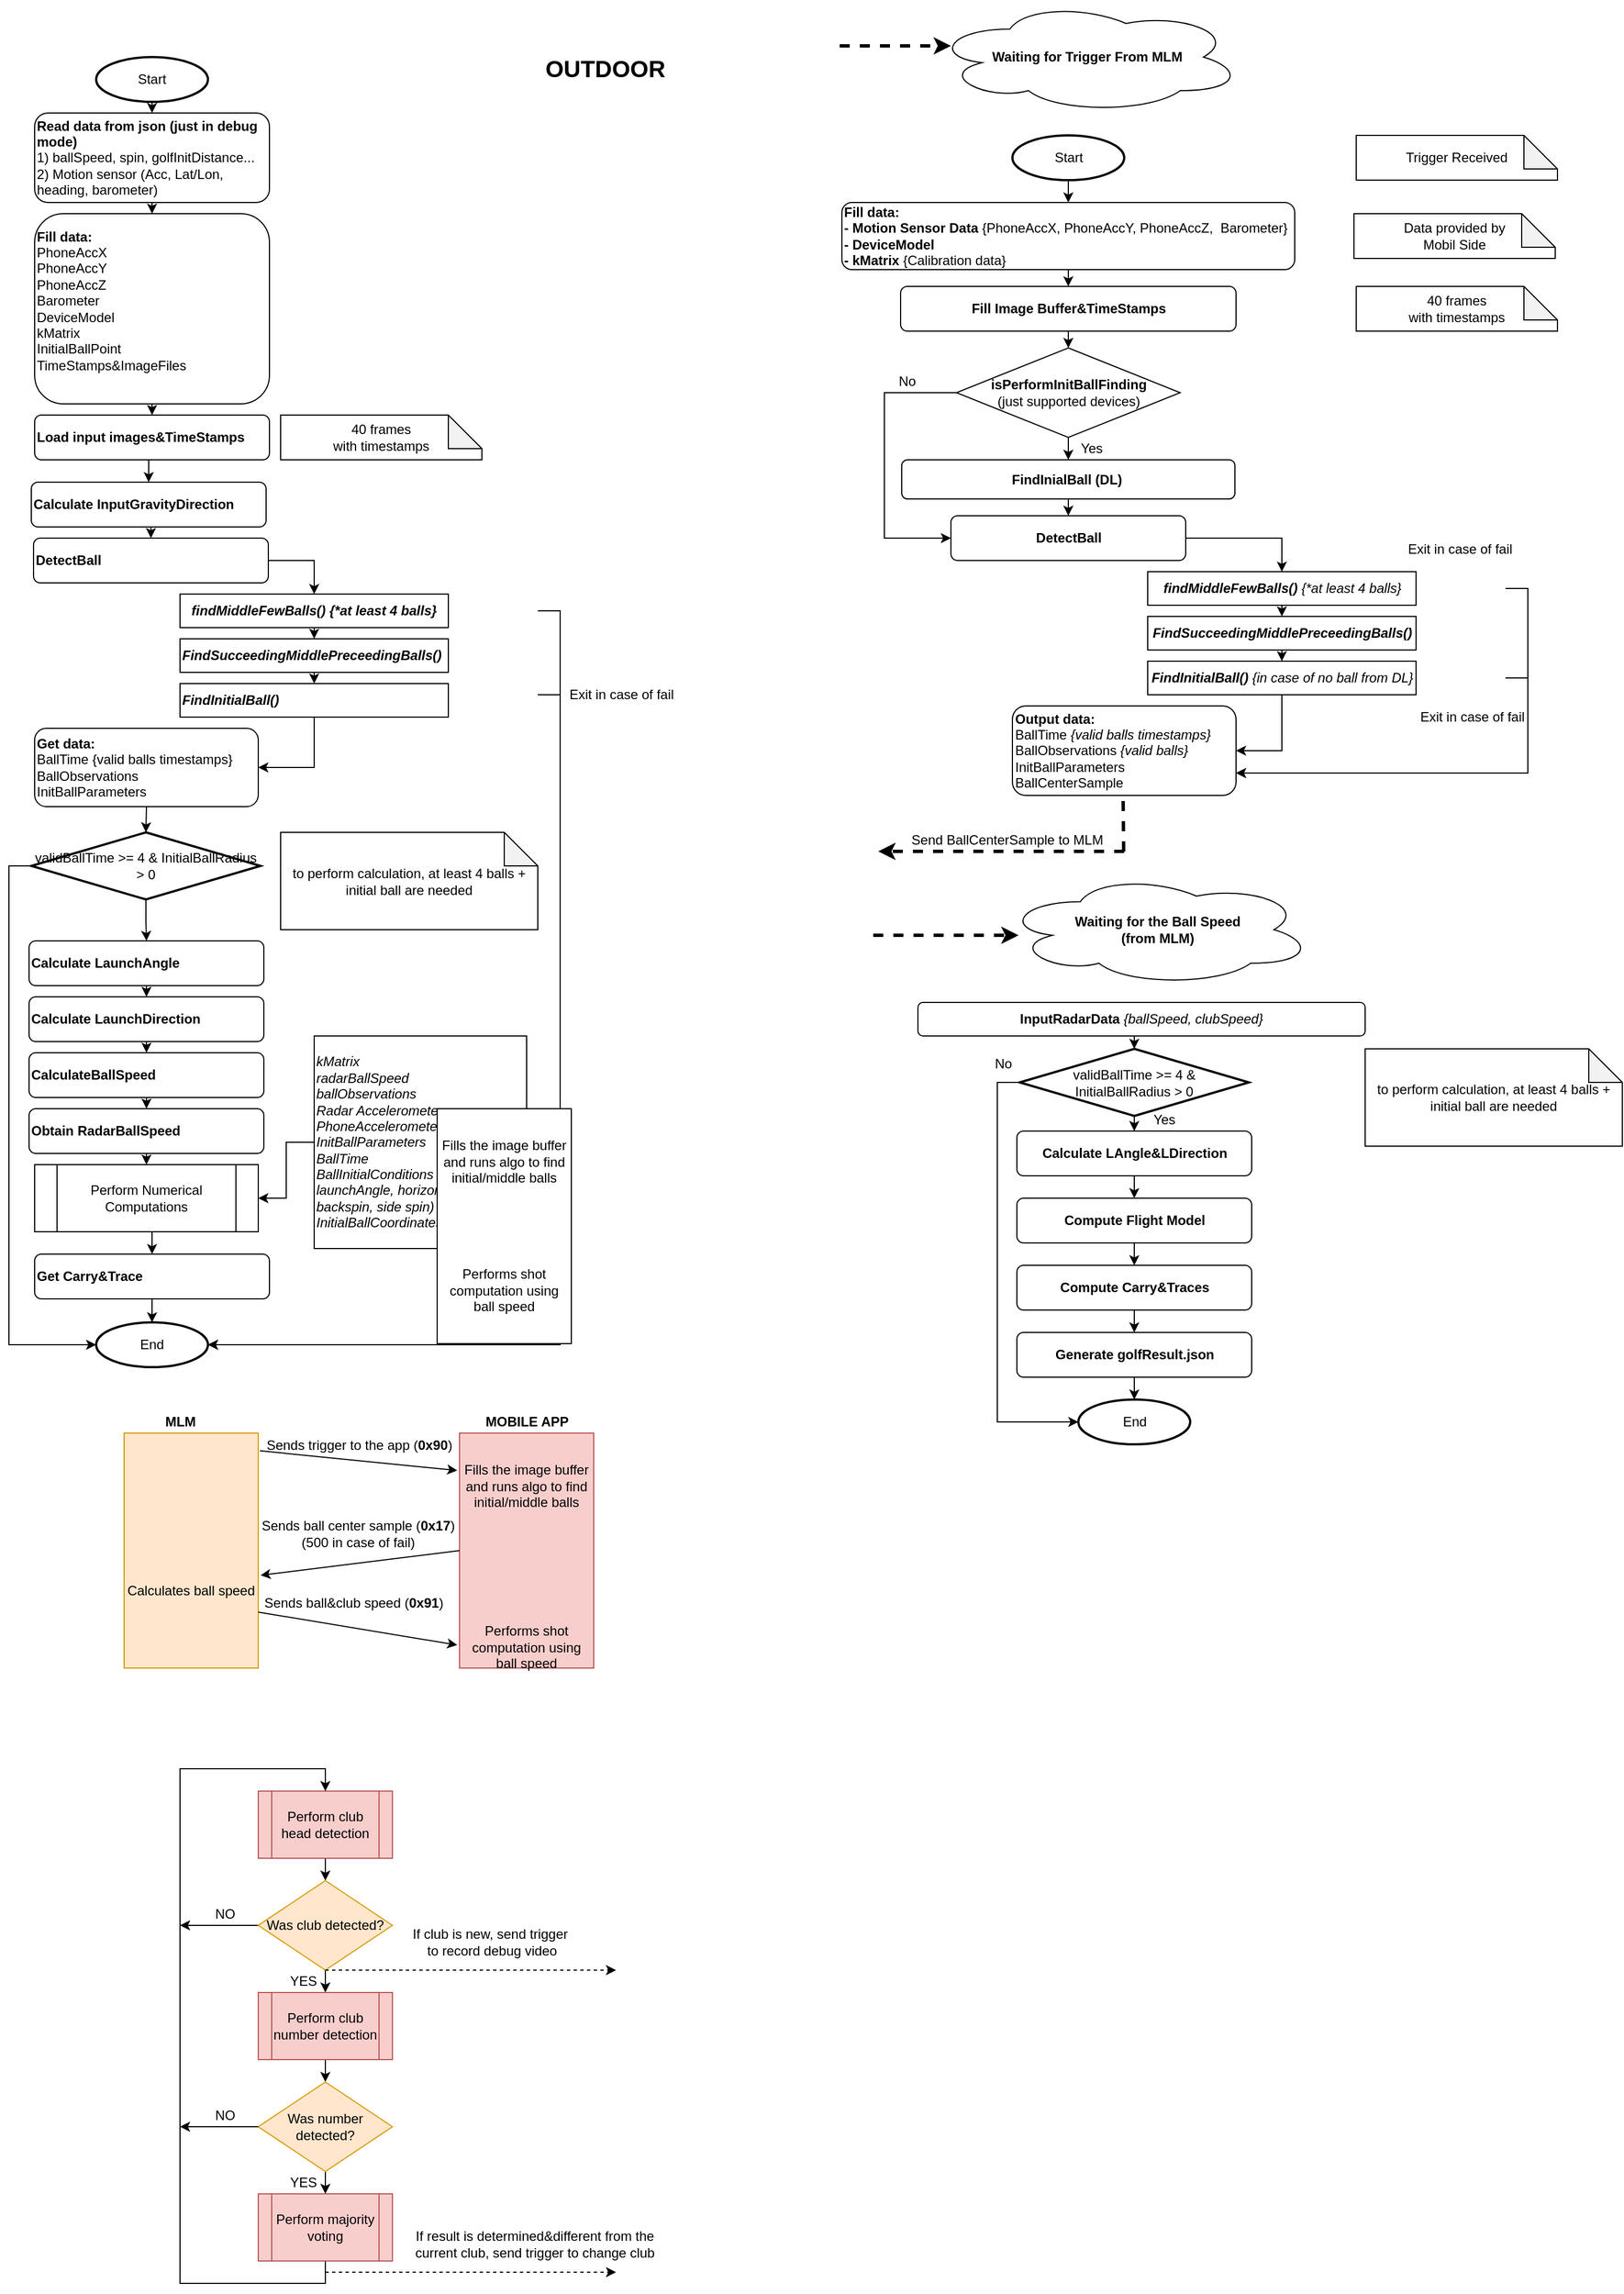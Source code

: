 <mxfile version="14.4.2" type="github">
  <diagram id="ckMNo31Ma1tLkW73L81t" name="Page-1">
    <mxGraphModel dx="1038" dy="1652" grid="1" gridSize="10" guides="1" tooltips="1" connect="1" arrows="1" fold="1" page="1" pageScale="1" pageWidth="850" pageHeight="1100" math="0" shadow="0">
      <root>
        <mxCell id="0" />
        <mxCell id="1" parent="0" />
        <mxCell id="F92IRK9Jc3nQpXJkIrV8-35" style="edgeStyle=orthogonalEdgeStyle;rounded=0;orthogonalLoop=1;jettySize=auto;html=1;exitX=0.5;exitY=1;exitDx=0;exitDy=0;exitPerimeter=0;entryX=0.5;entryY=0;entryDx=0;entryDy=0;" parent="1" source="F92IRK9Jc3nQpXJkIrV8-1" target="F92IRK9Jc3nQpXJkIrV8-5" edge="1">
          <mxGeometry relative="1" as="geometry" />
        </mxCell>
        <mxCell id="F92IRK9Jc3nQpXJkIrV8-1" value="Start" style="strokeWidth=2;html=1;shape=mxgraph.flowchart.start_1;whiteSpace=wrap;" parent="1" vertex="1">
          <mxGeometry x="95" y="10" width="100" height="40" as="geometry" />
        </mxCell>
        <mxCell id="mxctmNxFB624iaF2kWNX-1" style="edgeStyle=orthogonalEdgeStyle;rounded=0;orthogonalLoop=1;jettySize=auto;html=1;exitX=0.5;exitY=1;exitDx=0;exitDy=0;entryX=0.5;entryY=0;entryDx=0;entryDy=0;" parent="1" source="F92IRK9Jc3nQpXJkIrV8-5" target="F92IRK9Jc3nQpXJkIrV8-6" edge="1">
          <mxGeometry relative="1" as="geometry" />
        </mxCell>
        <mxCell id="F92IRK9Jc3nQpXJkIrV8-5" value="&lt;div&gt;&lt;b&gt;Read data from json (just in debug mode)&lt;br&gt;&lt;/b&gt;&lt;/div&gt;&lt;div&gt;1) ballSpeed, spin, golfInitDistance...&lt;/div&gt;&lt;div&gt;2) Motion sensor (Acc, Lat/Lon, heading, barometer)&lt;br&gt;&lt;/div&gt;" style="rounded=1;whiteSpace=wrap;html=1;align=left;" parent="1" vertex="1">
          <mxGeometry x="40" y="60" width="210" height="80" as="geometry" />
        </mxCell>
        <mxCell id="mxctmNxFB624iaF2kWNX-2" style="edgeStyle=orthogonalEdgeStyle;rounded=0;orthogonalLoop=1;jettySize=auto;html=1;exitX=0.5;exitY=1;exitDx=0;exitDy=0;entryX=0.5;entryY=0;entryDx=0;entryDy=0;" parent="1" source="F92IRK9Jc3nQpXJkIrV8-6" target="F92IRK9Jc3nQpXJkIrV8-8" edge="1">
          <mxGeometry relative="1" as="geometry" />
        </mxCell>
        <mxCell id="F92IRK9Jc3nQpXJkIrV8-6" value="&lt;div&gt;&lt;b&gt;Fill data:&lt;/b&gt;&lt;/div&gt;&lt;div&gt;PhoneAccX&lt;/div&gt;&lt;div&gt;PhoneAccY&lt;/div&gt;&lt;div&gt;PhoneAccZ&lt;/div&gt;&lt;div&gt;Barometer&lt;/div&gt;&lt;div&gt;DeviceModel&lt;/div&gt;&lt;div&gt;kMatrix&lt;/div&gt;&lt;div&gt;InitialBallPoint&lt;/div&gt;&lt;div&gt;TimeStamps&amp;amp;ImageFiles&lt;br&gt;&lt;/div&gt;&lt;div&gt;&lt;br&gt;&lt;/div&gt;" style="rounded=1;whiteSpace=wrap;html=1;align=left;" parent="1" vertex="1">
          <mxGeometry x="40" y="150" width="210" height="170" as="geometry" />
        </mxCell>
        <mxCell id="mxctmNxFB624iaF2kWNX-3" style="edgeStyle=orthogonalEdgeStyle;rounded=0;orthogonalLoop=1;jettySize=auto;html=1;exitX=0.5;exitY=1;exitDx=0;exitDy=0;entryX=0.5;entryY=0;entryDx=0;entryDy=0;" parent="1" source="F92IRK9Jc3nQpXJkIrV8-8" target="F92IRK9Jc3nQpXJkIrV8-9" edge="1">
          <mxGeometry relative="1" as="geometry" />
        </mxCell>
        <mxCell id="F92IRK9Jc3nQpXJkIrV8-8" value="Load input images&amp;amp;TimeStamps" style="rounded=1;whiteSpace=wrap;html=1;align=left;fontStyle=1" parent="1" vertex="1">
          <mxGeometry x="40" y="330" width="210" height="40" as="geometry" />
        </mxCell>
        <mxCell id="mxctmNxFB624iaF2kWNX-4" style="edgeStyle=orthogonalEdgeStyle;rounded=0;orthogonalLoop=1;jettySize=auto;html=1;exitX=0.5;exitY=1;exitDx=0;exitDy=0;entryX=0.5;entryY=0;entryDx=0;entryDy=0;" parent="1" source="F92IRK9Jc3nQpXJkIrV8-9" target="F92IRK9Jc3nQpXJkIrV8-10" edge="1">
          <mxGeometry relative="1" as="geometry" />
        </mxCell>
        <mxCell id="F92IRK9Jc3nQpXJkIrV8-9" value="Calculate InputGravityDirection" style="rounded=1;whiteSpace=wrap;html=1;align=left;fontStyle=1" parent="1" vertex="1">
          <mxGeometry x="37" y="390" width="210" height="40" as="geometry" />
        </mxCell>
        <mxCell id="F92IRK9Jc3nQpXJkIrV8-36" style="edgeStyle=orthogonalEdgeStyle;rounded=0;orthogonalLoop=1;jettySize=auto;html=1;exitX=1;exitY=0.5;exitDx=0;exitDy=0;entryX=0.5;entryY=0;entryDx=0;entryDy=0;" parent="1" source="F92IRK9Jc3nQpXJkIrV8-10" target="F92IRK9Jc3nQpXJkIrV8-12" edge="1">
          <mxGeometry relative="1" as="geometry" />
        </mxCell>
        <mxCell id="F92IRK9Jc3nQpXJkIrV8-10" value="DetectBall" style="rounded=1;whiteSpace=wrap;html=1;align=left;fontStyle=1" parent="1" vertex="1">
          <mxGeometry x="39" y="440" width="210" height="40" as="geometry" />
        </mxCell>
        <mxCell id="F92IRK9Jc3nQpXJkIrV8-37" style="edgeStyle=orthogonalEdgeStyle;rounded=0;orthogonalLoop=1;jettySize=auto;html=1;exitX=0.5;exitY=1;exitDx=0;exitDy=0;entryX=0.5;entryY=0;entryDx=0;entryDy=0;" parent="1" source="F92IRK9Jc3nQpXJkIrV8-12" target="F92IRK9Jc3nQpXJkIrV8-15" edge="1">
          <mxGeometry relative="1" as="geometry" />
        </mxCell>
        <mxCell id="F92IRK9Jc3nQpXJkIrV8-12" value="&lt;div align=&quot;center&quot;&gt;findMiddleFewBalls() {*at least 4 balls}&lt;br&gt;&lt;/div&gt;" style="rounded=0;whiteSpace=wrap;html=1;align=center;fontStyle=3" parent="1" vertex="1">
          <mxGeometry x="170" y="490" width="240" height="30" as="geometry" />
        </mxCell>
        <mxCell id="F92IRK9Jc3nQpXJkIrV8-38" style="edgeStyle=orthogonalEdgeStyle;rounded=0;orthogonalLoop=1;jettySize=auto;html=1;exitX=0.5;exitY=1;exitDx=0;exitDy=0;entryX=0.5;entryY=0;entryDx=0;entryDy=0;" parent="1" source="F92IRK9Jc3nQpXJkIrV8-15" target="F92IRK9Jc3nQpXJkIrV8-18" edge="1">
          <mxGeometry relative="1" as="geometry" />
        </mxCell>
        <mxCell id="F92IRK9Jc3nQpXJkIrV8-15" value="FindSucceedingMiddlePreceedingBalls()" style="rounded=0;whiteSpace=wrap;html=1;align=left;fontStyle=3" parent="1" vertex="1">
          <mxGeometry x="170" y="530" width="240" height="30" as="geometry" />
        </mxCell>
        <mxCell id="F92IRK9Jc3nQpXJkIrV8-39" style="edgeStyle=orthogonalEdgeStyle;rounded=0;orthogonalLoop=1;jettySize=auto;html=1;exitX=0.5;exitY=1;exitDx=0;exitDy=0;entryX=1;entryY=0.5;entryDx=0;entryDy=0;" parent="1" source="F92IRK9Jc3nQpXJkIrV8-18" target="F92IRK9Jc3nQpXJkIrV8-19" edge="1">
          <mxGeometry relative="1" as="geometry" />
        </mxCell>
        <mxCell id="F92IRK9Jc3nQpXJkIrV8-18" value="FindInitialBall()" style="rounded=0;whiteSpace=wrap;html=1;align=left;fontStyle=3" parent="1" vertex="1">
          <mxGeometry x="170" y="570" width="240" height="30" as="geometry" />
        </mxCell>
        <mxCell id="F92IRK9Jc3nQpXJkIrV8-40" style="edgeStyle=orthogonalEdgeStyle;rounded=0;orthogonalLoop=1;jettySize=auto;html=1;exitX=0.5;exitY=1;exitDx=0;exitDy=0;entryX=0.5;entryY=0;entryDx=0;entryDy=0;entryPerimeter=0;" parent="1" source="F92IRK9Jc3nQpXJkIrV8-19" target="F92IRK9Jc3nQpXJkIrV8-20" edge="1">
          <mxGeometry relative="1" as="geometry" />
        </mxCell>
        <mxCell id="F92IRK9Jc3nQpXJkIrV8-19" value="&lt;div&gt;&lt;b&gt;Get data:&lt;/b&gt;&lt;/div&gt;&lt;div&gt;BallTime {valid balls timestamps}&lt;br&gt;&lt;/div&gt;&lt;div&gt;BallObservations&lt;/div&gt;&lt;div&gt;InitBallParameters&lt;br&gt;&lt;/div&gt;" style="rounded=1;whiteSpace=wrap;html=1;align=left;" parent="1" vertex="1">
          <mxGeometry x="40" y="610" width="200" height="70" as="geometry" />
        </mxCell>
        <mxCell id="F92IRK9Jc3nQpXJkIrV8-29" style="edgeStyle=orthogonalEdgeStyle;rounded=0;orthogonalLoop=1;jettySize=auto;html=1;exitX=0.5;exitY=1;exitDx=0;exitDy=0;exitPerimeter=0;" parent="1" source="F92IRK9Jc3nQpXJkIrV8-20" target="F92IRK9Jc3nQpXJkIrV8-22" edge="1">
          <mxGeometry relative="1" as="geometry" />
        </mxCell>
        <mxCell id="mxctmNxFB624iaF2kWNX-5" style="edgeStyle=orthogonalEdgeStyle;rounded=0;orthogonalLoop=1;jettySize=auto;html=1;exitX=0;exitY=0.5;exitDx=0;exitDy=0;exitPerimeter=0;entryX=0;entryY=0.5;entryDx=0;entryDy=0;entryPerimeter=0;" parent="1" source="F92IRK9Jc3nQpXJkIrV8-20" target="F92IRK9Jc3nQpXJkIrV8-33" edge="1">
          <mxGeometry relative="1" as="geometry" />
        </mxCell>
        <mxCell id="F92IRK9Jc3nQpXJkIrV8-20" value="validBallTime &amp;gt;= 4 &amp;amp; InitialBallRadius &amp;gt; 0" style="strokeWidth=2;html=1;shape=mxgraph.flowchart.decision;whiteSpace=wrap;align=center;" parent="1" vertex="1">
          <mxGeometry x="37" y="703" width="205" height="60" as="geometry" />
        </mxCell>
        <mxCell id="F92IRK9Jc3nQpXJkIrV8-41" style="edgeStyle=orthogonalEdgeStyle;rounded=0;orthogonalLoop=1;jettySize=auto;html=1;exitX=0.5;exitY=1;exitDx=0;exitDy=0;entryX=0.5;entryY=0;entryDx=0;entryDy=0;" parent="1" source="F92IRK9Jc3nQpXJkIrV8-22" target="F92IRK9Jc3nQpXJkIrV8-23" edge="1">
          <mxGeometry relative="1" as="geometry" />
        </mxCell>
        <mxCell id="F92IRK9Jc3nQpXJkIrV8-22" value="Calculate LaunchAngle" style="rounded=1;whiteSpace=wrap;html=1;align=left;fontStyle=1" parent="1" vertex="1">
          <mxGeometry x="35" y="800" width="210" height="40" as="geometry" />
        </mxCell>
        <mxCell id="F92IRK9Jc3nQpXJkIrV8-42" style="edgeStyle=orthogonalEdgeStyle;rounded=0;orthogonalLoop=1;jettySize=auto;html=1;exitX=0.5;exitY=1;exitDx=0;exitDy=0;entryX=0.5;entryY=0;entryDx=0;entryDy=0;" parent="1" source="F92IRK9Jc3nQpXJkIrV8-23" target="F92IRK9Jc3nQpXJkIrV8-24" edge="1">
          <mxGeometry relative="1" as="geometry" />
        </mxCell>
        <mxCell id="F92IRK9Jc3nQpXJkIrV8-23" value="Calculate LaunchDirection" style="rounded=1;whiteSpace=wrap;html=1;align=left;fontStyle=1" parent="1" vertex="1">
          <mxGeometry x="35" y="850" width="210" height="40" as="geometry" />
        </mxCell>
        <mxCell id="F92IRK9Jc3nQpXJkIrV8-43" style="edgeStyle=orthogonalEdgeStyle;rounded=0;orthogonalLoop=1;jettySize=auto;html=1;exitX=0.5;exitY=1;exitDx=0;exitDy=0;entryX=0.5;entryY=0;entryDx=0;entryDy=0;" parent="1" source="F92IRK9Jc3nQpXJkIrV8-24" target="F92IRK9Jc3nQpXJkIrV8-25" edge="1">
          <mxGeometry relative="1" as="geometry" />
        </mxCell>
        <mxCell id="F92IRK9Jc3nQpXJkIrV8-24" value="CalculateBallSpeed" style="rounded=1;whiteSpace=wrap;html=1;align=left;fontStyle=1" parent="1" vertex="1">
          <mxGeometry x="35" y="900" width="210" height="40" as="geometry" />
        </mxCell>
        <mxCell id="F92IRK9Jc3nQpXJkIrV8-44" style="edgeStyle=orthogonalEdgeStyle;rounded=0;orthogonalLoop=1;jettySize=auto;html=1;exitX=0.5;exitY=1;exitDx=0;exitDy=0;entryX=0.5;entryY=0;entryDx=0;entryDy=0;" parent="1" source="F92IRK9Jc3nQpXJkIrV8-25" target="F92IRK9Jc3nQpXJkIrV8-26" edge="1">
          <mxGeometry relative="1" as="geometry" />
        </mxCell>
        <mxCell id="F92IRK9Jc3nQpXJkIrV8-25" value="Obtain RadarBallSpeed" style="rounded=1;whiteSpace=wrap;html=1;align=left;fontStyle=1" parent="1" vertex="1">
          <mxGeometry x="35" y="950" width="210" height="40" as="geometry" />
        </mxCell>
        <mxCell id="F92IRK9Jc3nQpXJkIrV8-45" style="edgeStyle=orthogonalEdgeStyle;rounded=0;orthogonalLoop=1;jettySize=auto;html=1;exitX=0.5;exitY=1;exitDx=0;exitDy=0;entryX=0.5;entryY=0;entryDx=0;entryDy=0;" parent="1" source="F92IRK9Jc3nQpXJkIrV8-26" target="F92IRK9Jc3nQpXJkIrV8-27" edge="1">
          <mxGeometry relative="1" as="geometry" />
        </mxCell>
        <mxCell id="F92IRK9Jc3nQpXJkIrV8-26" value="Perform Numerical Computations" style="shape=process;whiteSpace=wrap;html=1;backgroundOutline=1;align=center;" parent="1" vertex="1">
          <mxGeometry x="40" y="1000" width="200" height="60" as="geometry" />
        </mxCell>
        <mxCell id="F92IRK9Jc3nQpXJkIrV8-34" style="edgeStyle=orthogonalEdgeStyle;rounded=0;orthogonalLoop=1;jettySize=auto;html=1;exitX=0.5;exitY=1;exitDx=0;exitDy=0;entryX=0.5;entryY=0;entryDx=0;entryDy=0;entryPerimeter=0;" parent="1" source="F92IRK9Jc3nQpXJkIrV8-27" target="F92IRK9Jc3nQpXJkIrV8-33" edge="1">
          <mxGeometry relative="1" as="geometry" />
        </mxCell>
        <mxCell id="F92IRK9Jc3nQpXJkIrV8-27" value="Get Carry&amp;amp;Trace" style="rounded=1;whiteSpace=wrap;html=1;align=left;fontStyle=1" parent="1" vertex="1">
          <mxGeometry x="40" y="1080" width="210" height="40" as="geometry" />
        </mxCell>
        <mxCell id="F92IRK9Jc3nQpXJkIrV8-30" style="edgeStyle=orthogonalEdgeStyle;rounded=0;orthogonalLoop=1;jettySize=auto;html=1;exitX=0;exitY=0.5;exitDx=0;exitDy=0;entryX=1;entryY=0.5;entryDx=0;entryDy=0;" parent="1" source="F92IRK9Jc3nQpXJkIrV8-28" target="F92IRK9Jc3nQpXJkIrV8-26" edge="1">
          <mxGeometry relative="1" as="geometry" />
        </mxCell>
        <mxCell id="F92IRK9Jc3nQpXJkIrV8-28" value="&lt;div align=&quot;left&quot;&gt;kMatrix&lt;/div&gt;&lt;div align=&quot;left&quot;&gt;radarBallSpeed&lt;/div&gt;&lt;div align=&quot;left&quot;&gt;ballObservations&lt;/div&gt;&lt;div align=&quot;left&quot;&gt;Radar Accelerometer&lt;/div&gt;&lt;div align=&quot;left&quot;&gt;PhoneAccelerometer&amp;amp;Barometer&lt;/div&gt;&lt;div align=&quot;left&quot;&gt;InitBallParameters&lt;/div&gt;&lt;div align=&quot;left&quot;&gt;BallTime&lt;/div&gt;&lt;div align=&quot;left&quot;&gt;BallInitialConditions (totalSpeed, launchAngle, horizontalAngle, backspin, side spin)&lt;br&gt;&lt;/div&gt;&lt;div align=&quot;left&quot;&gt;InitialBallCoordinates&lt;br&gt;&lt;/div&gt;" style="whiteSpace=wrap;html=1;aspect=fixed;align=left;fontStyle=2" parent="1" vertex="1">
          <mxGeometry x="290" y="885" width="190" height="190" as="geometry" />
        </mxCell>
        <mxCell id="F92IRK9Jc3nQpXJkIrV8-33" value="End" style="strokeWidth=2;html=1;shape=mxgraph.flowchart.start_1;whiteSpace=wrap;" parent="1" vertex="1">
          <mxGeometry x="95" y="1141" width="100" height="40" as="geometry" />
        </mxCell>
        <mxCell id="g0T17iMjt1E9_Oc09vY_-1" value="&lt;div&gt;40 frames &lt;br&gt;&lt;/div&gt;&lt;div&gt;with timestamps&lt;/div&gt;" style="shape=note;whiteSpace=wrap;html=1;backgroundOutline=1;darkOpacity=0.05;" parent="1" vertex="1">
          <mxGeometry x="260" y="330" width="180" height="40" as="geometry" />
        </mxCell>
        <mxCell id="g0T17iMjt1E9_Oc09vY_-2" style="edgeStyle=orthogonalEdgeStyle;rounded=0;orthogonalLoop=1;jettySize=auto;html=1;exitX=0.5;exitY=1;exitDx=0;exitDy=0;exitPerimeter=0;" parent="1" source="g0T17iMjt1E9_Oc09vY_-1" target="g0T17iMjt1E9_Oc09vY_-1" edge="1">
          <mxGeometry relative="1" as="geometry" />
        </mxCell>
        <mxCell id="Z9V7IxoWwoPbSd-97uin-1" style="edgeStyle=orthogonalEdgeStyle;rounded=0;orthogonalLoop=1;jettySize=auto;html=1;exitX=1;exitY=0.5;exitDx=0;exitDy=0;entryX=1;entryY=0.5;entryDx=0;entryDy=0;entryPerimeter=0;" parent="1" source="g0T17iMjt1E9_Oc09vY_-6" target="F92IRK9Jc3nQpXJkIrV8-33" edge="1">
          <mxGeometry relative="1" as="geometry" />
        </mxCell>
        <mxCell id="g0T17iMjt1E9_Oc09vY_-6" value="" style="shape=image;html=1;verticalAlign=top;verticalLabelPosition=bottom;labelBackgroundColor=#ffffff;imageAspect=0;aspect=fixed;image=https://cdn2.iconfinder.com/data/icons/free-mobile-icon-kit/64/Exception.png" parent="1" vertex="1">
          <mxGeometry x="430" y="475" width="60" height="60" as="geometry" />
        </mxCell>
        <mxCell id="Z9V7IxoWwoPbSd-97uin-2" style="edgeStyle=orthogonalEdgeStyle;rounded=0;orthogonalLoop=1;jettySize=auto;html=1;exitX=1;exitY=0.5;exitDx=0;exitDy=0;entryX=1;entryY=0.5;entryDx=0;entryDy=0;entryPerimeter=0;" parent="1" source="g0T17iMjt1E9_Oc09vY_-7" target="F92IRK9Jc3nQpXJkIrV8-33" edge="1">
          <mxGeometry relative="1" as="geometry" />
        </mxCell>
        <mxCell id="g0T17iMjt1E9_Oc09vY_-7" value="" style="shape=image;html=1;verticalAlign=top;verticalLabelPosition=bottom;labelBackgroundColor=#ffffff;imageAspect=0;aspect=fixed;image=https://cdn2.iconfinder.com/data/icons/free-mobile-icon-kit/64/Exception.png" parent="1" vertex="1">
          <mxGeometry x="430" y="550" width="60" height="60" as="geometry" />
        </mxCell>
        <mxCell id="g0T17iMjt1E9_Oc09vY_-9" value="&lt;div&gt;to perform calculation, at least 4 balls + &lt;br&gt;&lt;/div&gt;&lt;div&gt;initial ball are needed&lt;br&gt;&lt;/div&gt;" style="shape=note;whiteSpace=wrap;html=1;backgroundOutline=1;darkOpacity=0.05;" parent="1" vertex="1">
          <mxGeometry x="260" y="703" width="230" height="87" as="geometry" />
        </mxCell>
        <mxCell id="Z9V7IxoWwoPbSd-97uin-4" value="Exit in case of fail" style="text;html=1;strokeColor=none;fillColor=none;align=center;verticalAlign=middle;whiteSpace=wrap;rounded=0;" parent="1" vertex="1">
          <mxGeometry x="1260" y="440" width="110" height="20" as="geometry" />
        </mxCell>
        <mxCell id="Z9V7IxoWwoPbSd-97uin-5" value="Exit in case of fail" style="text;html=1;strokeColor=none;fillColor=none;align=center;verticalAlign=middle;whiteSpace=wrap;rounded=0;" parent="1" vertex="1">
          <mxGeometry x="510" y="570" width="110" height="20" as="geometry" />
        </mxCell>
        <mxCell id="Z9V7IxoWwoPbSd-97uin-6" value="OUTDOOR" style="text;html=1;align=center;verticalAlign=middle;resizable=0;points=[];autosize=1;fontStyle=1;fontSize=21;" parent="1" vertex="1">
          <mxGeometry x="490" y="5" width="120" height="30" as="geometry" />
        </mxCell>
        <mxCell id="0euBIBKsiek-CmpyBTXX-3" value="&lt;br&gt;&lt;br&gt;&lt;br&gt;&lt;br&gt;&lt;br&gt;Calculates ball speed" style="rounded=0;whiteSpace=wrap;html=1;fillColor=#ffe6cc;strokeColor=#d79b00;" parent="1" vertex="1">
          <mxGeometry x="120" y="1240" width="120" height="210" as="geometry" />
        </mxCell>
        <mxCell id="0euBIBKsiek-CmpyBTXX-5" value="&lt;br&gt;&lt;br&gt;Fills the image buffer and runs algo to find initial/middle balls&lt;br&gt;&lt;br&gt;&lt;br&gt;&lt;br&gt;&lt;br&gt;&lt;br&gt;&lt;br&gt;&lt;br&gt;Performs shot computation using ball speed" style="rounded=0;whiteSpace=wrap;html=1;fillColor=#f8cecc;strokeColor=#b85450;" parent="1" vertex="1">
          <mxGeometry x="420" y="1240" width="120" height="210" as="geometry" />
        </mxCell>
        <mxCell id="0euBIBKsiek-CmpyBTXX-14" value="Fills the image buffer and runs algo to find initial/middle balls&lt;br&gt;&lt;br&gt;&lt;br&gt;&lt;br&gt;&lt;br&gt;&lt;br&gt;Performs shot computation using ball speed" style="rounded=0;whiteSpace=wrap;html=1;" parent="1" vertex="1">
          <mxGeometry x="400" y="950" width="120" height="210" as="geometry" />
        </mxCell>
        <mxCell id="0euBIBKsiek-CmpyBTXX-7" value="" style="endArrow=classic;html=1;entryX=-0.017;entryY=0.159;entryDx=0;entryDy=0;entryPerimeter=0;exitX=0.008;exitY=0.74;exitDx=0;exitDy=0;exitPerimeter=0;" parent="1" source="0euBIBKsiek-CmpyBTXX-8" target="0euBIBKsiek-CmpyBTXX-5" edge="1">
          <mxGeometry width="50" height="50" relative="1" as="geometry">
            <mxPoint x="243" y="1261" as="sourcePoint" />
            <mxPoint x="450" y="1260" as="targetPoint" />
          </mxGeometry>
        </mxCell>
        <mxCell id="0euBIBKsiek-CmpyBTXX-8" value="Sends trigger to the app (&lt;b&gt;0x90&lt;/b&gt;)" style="text;html=1;align=center;verticalAlign=middle;resizable=0;points=[];autosize=1;" parent="1" vertex="1">
          <mxGeometry x="240" y="1241" width="180" height="20" as="geometry" />
        </mxCell>
        <mxCell id="0euBIBKsiek-CmpyBTXX-9" value="" style="endArrow=classic;html=1;entryX=1.017;entryY=0.605;entryDx=0;entryDy=0;exitX=0;exitY=0.5;exitDx=0;exitDy=0;entryPerimeter=0;" parent="1" source="0euBIBKsiek-CmpyBTXX-5" target="0euBIBKsiek-CmpyBTXX-3" edge="1">
          <mxGeometry width="50" height="50" relative="1" as="geometry">
            <mxPoint x="400" y="1310" as="sourcePoint" />
            <mxPoint x="450" y="1260" as="targetPoint" />
            <Array as="points" />
          </mxGeometry>
        </mxCell>
        <mxCell id="0euBIBKsiek-CmpyBTXX-10" value="Sends ball center sample (&lt;b&gt;0x17&lt;/b&gt;)&lt;br&gt;(500 in case of fail)" style="text;html=1;align=center;verticalAlign=middle;resizable=0;points=[];autosize=1;" parent="1" vertex="1">
          <mxGeometry x="234" y="1315" width="190" height="30" as="geometry" />
        </mxCell>
        <mxCell id="0euBIBKsiek-CmpyBTXX-11" value="" style="endArrow=classic;html=1;entryX=-0.017;entryY=0.902;entryDx=0;entryDy=0;entryPerimeter=0;" parent="1" edge="1" target="0euBIBKsiek-CmpyBTXX-5">
          <mxGeometry width="50" height="50" relative="1" as="geometry">
            <mxPoint x="240" y="1400" as="sourcePoint" />
            <mxPoint x="400" y="1400" as="targetPoint" />
          </mxGeometry>
        </mxCell>
        <mxCell id="0euBIBKsiek-CmpyBTXX-12" value="Sends ball&amp;amp;club speed (&lt;b&gt;0x91&lt;/b&gt;)" style="text;html=1;align=center;verticalAlign=middle;resizable=0;points=[];autosize=1;" parent="1" vertex="1">
          <mxGeometry x="235" y="1382" width="180" height="20" as="geometry" />
        </mxCell>
        <mxCell id="0euBIBKsiek-CmpyBTXX-13" value="MLM" style="text;html=1;align=center;verticalAlign=middle;resizable=0;points=[];autosize=1;fontStyle=1" parent="1" vertex="1">
          <mxGeometry x="150" y="1220" width="40" height="20" as="geometry" />
        </mxCell>
        <mxCell id="0euBIBKsiek-CmpyBTXX-16" value="&lt;b&gt;MOBILE APP&lt;/b&gt;" style="text;html=1;align=center;verticalAlign=middle;resizable=0;points=[];autosize=1;" parent="1" vertex="1">
          <mxGeometry x="435" y="1220" width="90" height="20" as="geometry" />
        </mxCell>
        <mxCell id="ocMIrbZ7oQmUKifu4VhW-21" style="edgeStyle=orthogonalEdgeStyle;rounded=0;orthogonalLoop=1;jettySize=auto;html=1;exitX=0.5;exitY=1;exitDx=0;exitDy=0;entryX=0.5;entryY=0;entryDx=0;entryDy=0;" parent="1" source="ocMIrbZ7oQmUKifu4VhW-1" target="ocMIrbZ7oQmUKifu4VhW-2" edge="1">
          <mxGeometry relative="1" as="geometry" />
        </mxCell>
        <mxCell id="ocMIrbZ7oQmUKifu4VhW-1" value="Perform club head detection" style="shape=process;whiteSpace=wrap;html=1;backgroundOutline=1;fillColor=#f8cecc;strokeColor=#b85450;" parent="1" vertex="1">
          <mxGeometry x="240" y="1560" width="120" height="60" as="geometry" />
        </mxCell>
        <mxCell id="ocMIrbZ7oQmUKifu4VhW-6" style="edgeStyle=orthogonalEdgeStyle;rounded=0;orthogonalLoop=1;jettySize=auto;html=1;exitX=0.5;exitY=1;exitDx=0;exitDy=0;entryX=0.5;entryY=0;entryDx=0;entryDy=0;" parent="1" source="ocMIrbZ7oQmUKifu4VhW-2" target="ocMIrbZ7oQmUKifu4VhW-3" edge="1">
          <mxGeometry relative="1" as="geometry" />
        </mxCell>
        <mxCell id="ocMIrbZ7oQmUKifu4VhW-7" style="edgeStyle=orthogonalEdgeStyle;rounded=0;orthogonalLoop=1;jettySize=auto;html=1;exitX=0;exitY=0.5;exitDx=0;exitDy=0;" parent="1" source="ocMIrbZ7oQmUKifu4VhW-2" edge="1">
          <mxGeometry relative="1" as="geometry">
            <mxPoint x="170" y="1680" as="targetPoint" />
          </mxGeometry>
        </mxCell>
        <mxCell id="ocMIrbZ7oQmUKifu4VhW-2" value="Was club detected?" style="rhombus;whiteSpace=wrap;html=1;fillColor=#ffe6cc;strokeColor=#d79b00;" parent="1" vertex="1">
          <mxGeometry x="240" y="1640" width="120" height="80" as="geometry" />
        </mxCell>
        <mxCell id="ocMIrbZ7oQmUKifu4VhW-8" style="edgeStyle=orthogonalEdgeStyle;rounded=0;orthogonalLoop=1;jettySize=auto;html=1;exitX=0.5;exitY=1;exitDx=0;exitDy=0;entryX=0.5;entryY=0;entryDx=0;entryDy=0;" parent="1" source="ocMIrbZ7oQmUKifu4VhW-3" target="ocMIrbZ7oQmUKifu4VhW-5" edge="1">
          <mxGeometry relative="1" as="geometry" />
        </mxCell>
        <mxCell id="ocMIrbZ7oQmUKifu4VhW-3" value="Perform club number detection" style="shape=process;whiteSpace=wrap;html=1;backgroundOutline=1;fillColor=#f8cecc;strokeColor=#b85450;" parent="1" vertex="1">
          <mxGeometry x="240" y="1740" width="120" height="60" as="geometry" />
        </mxCell>
        <mxCell id="ocMIrbZ7oQmUKifu4VhW-16" style="edgeStyle=orthogonalEdgeStyle;rounded=0;orthogonalLoop=1;jettySize=auto;html=1;exitX=0.5;exitY=1;exitDx=0;exitDy=0;entryX=0.5;entryY=0;entryDx=0;entryDy=0;" parent="1" source="ocMIrbZ7oQmUKifu4VhW-4" target="ocMIrbZ7oQmUKifu4VhW-1" edge="1">
          <mxGeometry relative="1" as="geometry">
            <Array as="points">
              <mxPoint x="300" y="2000" />
              <mxPoint x="170" y="2000" />
              <mxPoint x="170" y="1540" />
              <mxPoint x="300" y="1540" />
            </Array>
          </mxGeometry>
        </mxCell>
        <mxCell id="ocMIrbZ7oQmUKifu4VhW-4" value="Perform majority voting" style="shape=process;whiteSpace=wrap;html=1;backgroundOutline=1;fillColor=#f8cecc;strokeColor=#b85450;" parent="1" vertex="1">
          <mxGeometry x="240" y="1920" width="120" height="60" as="geometry" />
        </mxCell>
        <mxCell id="ocMIrbZ7oQmUKifu4VhW-9" style="edgeStyle=orthogonalEdgeStyle;rounded=0;orthogonalLoop=1;jettySize=auto;html=1;exitX=0.5;exitY=1;exitDx=0;exitDy=0;entryX=0.5;entryY=0;entryDx=0;entryDy=0;" parent="1" source="ocMIrbZ7oQmUKifu4VhW-5" target="ocMIrbZ7oQmUKifu4VhW-4" edge="1">
          <mxGeometry relative="1" as="geometry" />
        </mxCell>
        <mxCell id="ocMIrbZ7oQmUKifu4VhW-5" value="Was number detected?" style="rhombus;whiteSpace=wrap;html=1;fillColor=#ffe6cc;strokeColor=#d79b00;" parent="1" vertex="1">
          <mxGeometry x="240" y="1820" width="120" height="80" as="geometry" />
        </mxCell>
        <mxCell id="ocMIrbZ7oQmUKifu4VhW-10" value="" style="endArrow=classic;html=1;dashed=1;" parent="1" edge="1">
          <mxGeometry width="50" height="50" relative="1" as="geometry">
            <mxPoint x="300" y="1720" as="sourcePoint" />
            <mxPoint x="560" y="1720" as="targetPoint" />
          </mxGeometry>
        </mxCell>
        <mxCell id="ocMIrbZ7oQmUKifu4VhW-11" value="If club is new, send trigger&lt;br&gt;&amp;nbsp;to record debug video" style="text;html=1;align=center;verticalAlign=middle;resizable=0;points=[];autosize=1;" parent="1" vertex="1">
          <mxGeometry x="372" y="1680" width="150" height="30" as="geometry" />
        </mxCell>
        <mxCell id="ocMIrbZ7oQmUKifu4VhW-13" value="" style="endArrow=classic;html=1;exitX=0;exitY=0.5;exitDx=0;exitDy=0;" parent="1" source="ocMIrbZ7oQmUKifu4VhW-5" edge="1">
          <mxGeometry width="50" height="50" relative="1" as="geometry">
            <mxPoint x="400" y="1860" as="sourcePoint" />
            <mxPoint x="170" y="1860" as="targetPoint" />
          </mxGeometry>
        </mxCell>
        <mxCell id="ocMIrbZ7oQmUKifu4VhW-14" value="YES" style="text;html=1;align=center;verticalAlign=middle;resizable=0;points=[];autosize=1;" parent="1" vertex="1">
          <mxGeometry x="260" y="1720" width="40" height="20" as="geometry" />
        </mxCell>
        <mxCell id="ocMIrbZ7oQmUKifu4VhW-15" value="YES" style="text;html=1;align=center;verticalAlign=middle;resizable=0;points=[];autosize=1;" parent="1" vertex="1">
          <mxGeometry x="260" y="1900" width="40" height="20" as="geometry" />
        </mxCell>
        <mxCell id="ocMIrbZ7oQmUKifu4VhW-19" value="" style="endArrow=classic;html=1;dashed=1;" parent="1" edge="1">
          <mxGeometry width="50" height="50" relative="1" as="geometry">
            <mxPoint x="300" y="1990" as="sourcePoint" />
            <mxPoint x="560" y="1990" as="targetPoint" />
          </mxGeometry>
        </mxCell>
        <mxCell id="ocMIrbZ7oQmUKifu4VhW-20" value="If result is determined&amp;amp;different from the &lt;br&gt;current club, send trigger&amp;nbsp;to change club" style="text;html=1;align=center;verticalAlign=middle;resizable=0;points=[];autosize=1;" parent="1" vertex="1">
          <mxGeometry x="372" y="1950" width="230" height="30" as="geometry" />
        </mxCell>
        <mxCell id="ocMIrbZ7oQmUKifu4VhW-22" value="NO" style="text;html=1;align=center;verticalAlign=middle;resizable=0;points=[];autosize=1;" parent="1" vertex="1">
          <mxGeometry x="195" y="1660" width="30" height="20" as="geometry" />
        </mxCell>
        <mxCell id="ocMIrbZ7oQmUKifu4VhW-23" value="NO" style="text;html=1;align=center;verticalAlign=middle;resizable=0;points=[];autosize=1;" parent="1" vertex="1">
          <mxGeometry x="195" y="1840" width="30" height="20" as="geometry" />
        </mxCell>
        <mxCell id="-PogmlPKtZPGe_I0HC47-69" style="edgeStyle=orthogonalEdgeStyle;rounded=0;orthogonalLoop=1;jettySize=auto;html=1;exitX=0.5;exitY=1;exitDx=0;exitDy=0;entryX=0.5;entryY=0;entryDx=0;entryDy=0;align=center;" edge="1" parent="1" source="-PogmlPKtZPGe_I0HC47-8" target="-PogmlPKtZPGe_I0HC47-10">
          <mxGeometry relative="1" as="geometry" />
        </mxCell>
        <mxCell id="-PogmlPKtZPGe_I0HC47-8" value="&lt;div&gt;&lt;b&gt;Fill data:&amp;nbsp;&lt;/b&gt;&lt;/div&gt;&lt;div&gt;&lt;b&gt;- Motion Sensor Data &lt;/b&gt;{PhoneAccX,&amp;nbsp;PhoneAccY,&amp;nbsp;PhoneAccZ,&amp;nbsp;&amp;nbsp;Barometer}&lt;/div&gt;&lt;div&gt;&lt;b&gt;&lt;span&gt;- DeviceModel&lt;/span&gt;&lt;br&gt;&lt;/b&gt;&lt;/div&gt;&lt;div&gt;&lt;b&gt;- kMatrix &lt;/b&gt;{Calibration data}&lt;/div&gt;" style="rounded=1;whiteSpace=wrap;html=1;align=left;" vertex="1" parent="1">
          <mxGeometry x="762" y="140" width="405" height="60" as="geometry" />
        </mxCell>
        <mxCell id="-PogmlPKtZPGe_I0HC47-70" style="edgeStyle=orthogonalEdgeStyle;rounded=0;orthogonalLoop=1;jettySize=auto;html=1;exitX=0.5;exitY=1;exitDx=0;exitDy=0;entryX=0.5;entryY=0;entryDx=0;entryDy=0;align=center;" edge="1" parent="1" source="-PogmlPKtZPGe_I0HC47-10" target="-PogmlPKtZPGe_I0HC47-54">
          <mxGeometry relative="1" as="geometry" />
        </mxCell>
        <mxCell id="-PogmlPKtZPGe_I0HC47-10" value="Fill Image Buffer&amp;amp;TimeStamps" style="rounded=1;whiteSpace=wrap;html=1;align=center;fontStyle=1" vertex="1" parent="1">
          <mxGeometry x="814.5" y="215" width="300" height="40" as="geometry" />
        </mxCell>
        <mxCell id="-PogmlPKtZPGe_I0HC47-13" style="edgeStyle=orthogonalEdgeStyle;rounded=0;orthogonalLoop=1;jettySize=auto;html=1;exitX=1;exitY=0.5;exitDx=0;exitDy=0;entryX=0.5;entryY=0;entryDx=0;entryDy=0;align=center;" edge="1" source="-PogmlPKtZPGe_I0HC47-14" target="-PogmlPKtZPGe_I0HC47-16" parent="1">
          <mxGeometry relative="1" as="geometry" />
        </mxCell>
        <mxCell id="-PogmlPKtZPGe_I0HC47-14" value="DetectBall" style="rounded=1;whiteSpace=wrap;html=1;align=center;fontStyle=1" vertex="1" parent="1">
          <mxGeometry x="859.5" y="420" width="210" height="40" as="geometry" />
        </mxCell>
        <mxCell id="-PogmlPKtZPGe_I0HC47-15" style="edgeStyle=orthogonalEdgeStyle;rounded=0;orthogonalLoop=1;jettySize=auto;html=1;exitX=0.5;exitY=1;exitDx=0;exitDy=0;entryX=0.5;entryY=0;entryDx=0;entryDy=0;align=center;" edge="1" source="-PogmlPKtZPGe_I0HC47-16" target="-PogmlPKtZPGe_I0HC47-18" parent="1">
          <mxGeometry relative="1" as="geometry" />
        </mxCell>
        <mxCell id="-PogmlPKtZPGe_I0HC47-16" value="&lt;div&gt;findMiddleFewBalls() &lt;span style=&quot;font-weight: normal&quot;&gt;{*at least 4 balls}&lt;/span&gt;&lt;br&gt;&lt;/div&gt;" style="rounded=0;whiteSpace=wrap;html=1;align=center;fontStyle=3" vertex="1" parent="1">
          <mxGeometry x="1035.5" y="470" width="240" height="30" as="geometry" />
        </mxCell>
        <mxCell id="-PogmlPKtZPGe_I0HC47-17" style="edgeStyle=orthogonalEdgeStyle;rounded=0;orthogonalLoop=1;jettySize=auto;html=1;exitX=0.5;exitY=1;exitDx=0;exitDy=0;entryX=0.5;entryY=0;entryDx=0;entryDy=0;align=center;" edge="1" source="-PogmlPKtZPGe_I0HC47-18" target="-PogmlPKtZPGe_I0HC47-20" parent="1">
          <mxGeometry relative="1" as="geometry" />
        </mxCell>
        <mxCell id="-PogmlPKtZPGe_I0HC47-18" value="FindSucceedingMiddlePreceedingBalls()" style="rounded=0;whiteSpace=wrap;html=1;align=center;fontStyle=3" vertex="1" parent="1">
          <mxGeometry x="1035.5" y="510" width="240" height="30" as="geometry" />
        </mxCell>
        <mxCell id="-PogmlPKtZPGe_I0HC47-19" style="edgeStyle=orthogonalEdgeStyle;rounded=0;orthogonalLoop=1;jettySize=auto;html=1;exitX=0.5;exitY=1;exitDx=0;exitDy=0;entryX=1;entryY=0.5;entryDx=0;entryDy=0;" edge="1" source="-PogmlPKtZPGe_I0HC47-20" target="-PogmlPKtZPGe_I0HC47-22" parent="1">
          <mxGeometry relative="1" as="geometry" />
        </mxCell>
        <mxCell id="-PogmlPKtZPGe_I0HC47-20" value="FindInitialBall() &lt;span style=&quot;font-weight: normal&quot;&gt;{in case of no ball from DL}&lt;/span&gt;" style="rounded=0;whiteSpace=wrap;html=1;align=center;fontStyle=3" vertex="1" parent="1">
          <mxGeometry x="1035.5" y="550" width="240" height="30" as="geometry" />
        </mxCell>
        <mxCell id="-PogmlPKtZPGe_I0HC47-22" value="&lt;div&gt;&lt;b&gt;Output data:&lt;/b&gt;&lt;/div&gt;&lt;div&gt;BallTime &lt;i&gt;{valid balls timestamps}&lt;/i&gt;&lt;br&gt;&lt;/div&gt;&lt;div&gt;BallObservations &lt;i&gt;{valid balls}&lt;/i&gt;&lt;/div&gt;&lt;div&gt;InitBallParameters&lt;br&gt;&lt;/div&gt;&lt;div&gt;BallCenterSample&lt;/div&gt;" style="rounded=1;whiteSpace=wrap;html=1;align=left;" vertex="1" parent="1">
          <mxGeometry x="914.5" y="590" width="200" height="80" as="geometry" />
        </mxCell>
        <mxCell id="-PogmlPKtZPGe_I0HC47-23" style="edgeStyle=orthogonalEdgeStyle;rounded=0;orthogonalLoop=1;jettySize=auto;html=1;exitX=0.5;exitY=1;exitDx=0;exitDy=0;exitPerimeter=0;" edge="1" source="-PogmlPKtZPGe_I0HC47-25" target="-PogmlPKtZPGe_I0HC47-27" parent="1">
          <mxGeometry relative="1" as="geometry" />
        </mxCell>
        <mxCell id="-PogmlPKtZPGe_I0HC47-24" style="edgeStyle=orthogonalEdgeStyle;rounded=0;orthogonalLoop=1;jettySize=auto;html=1;exitX=0;exitY=0.5;exitDx=0;exitDy=0;exitPerimeter=0;entryX=0;entryY=0.5;entryDx=0;entryDy=0;entryPerimeter=0;" edge="1" source="-PogmlPKtZPGe_I0HC47-25" target="-PogmlPKtZPGe_I0HC47-40" parent="1">
          <mxGeometry relative="1" as="geometry" />
        </mxCell>
        <mxCell id="-PogmlPKtZPGe_I0HC47-25" value="validBallTime &amp;gt;= 4 &amp;amp; &lt;br&gt;InitialBallRadius &amp;gt; 0" style="strokeWidth=2;html=1;shape=mxgraph.flowchart.decision;whiteSpace=wrap;align=center;" vertex="1" parent="1">
          <mxGeometry x="921" y="896.5" width="205" height="60" as="geometry" />
        </mxCell>
        <mxCell id="-PogmlPKtZPGe_I0HC47-84" style="edgeStyle=orthogonalEdgeStyle;rounded=0;orthogonalLoop=1;jettySize=auto;html=1;exitX=0.5;exitY=1;exitDx=0;exitDy=0;entryX=0.5;entryY=0;entryDx=0;entryDy=0;strokeWidth=1;align=center;" edge="1" parent="1" source="-PogmlPKtZPGe_I0HC47-27" target="-PogmlPKtZPGe_I0HC47-60">
          <mxGeometry relative="1" as="geometry" />
        </mxCell>
        <mxCell id="-PogmlPKtZPGe_I0HC47-27" value="Calculate LAngle&amp;amp;LDirection" style="rounded=1;whiteSpace=wrap;html=1;align=center;fontStyle=1" vertex="1" parent="1">
          <mxGeometry x="918.5" y="970" width="210" height="40" as="geometry" />
        </mxCell>
        <mxCell id="-PogmlPKtZPGe_I0HC47-86" style="edgeStyle=orthogonalEdgeStyle;rounded=0;orthogonalLoop=1;jettySize=auto;html=1;exitX=0.5;exitY=1;exitDx=0;exitDy=0;entryX=0.5;entryY=0;entryDx=0;entryDy=0;strokeWidth=1;align=center;" edge="1" parent="1" source="-PogmlPKtZPGe_I0HC47-37" target="-PogmlPKtZPGe_I0HC47-62">
          <mxGeometry relative="1" as="geometry" />
        </mxCell>
        <mxCell id="-PogmlPKtZPGe_I0HC47-37" value="Compute Carry&amp;amp;Traces" style="rounded=1;whiteSpace=wrap;html=1;align=center;fontStyle=1" vertex="1" parent="1">
          <mxGeometry x="918.5" y="1090" width="210" height="40" as="geometry" />
        </mxCell>
        <mxCell id="-PogmlPKtZPGe_I0HC47-40" value="End" style="strokeWidth=2;html=1;shape=mxgraph.flowchart.start_1;whiteSpace=wrap;" vertex="1" parent="1">
          <mxGeometry x="973.5" y="1210" width="100" height="40" as="geometry" />
        </mxCell>
        <mxCell id="-PogmlPKtZPGe_I0HC47-41" value="&lt;div&gt;40 frames &lt;br&gt;&lt;/div&gt;&lt;div&gt;with timestamps&lt;/div&gt;" style="shape=note;whiteSpace=wrap;html=1;backgroundOutline=1;darkOpacity=0.05;" vertex="1" parent="1">
          <mxGeometry x="1222" y="215" width="180" height="40" as="geometry" />
        </mxCell>
        <mxCell id="-PogmlPKtZPGe_I0HC47-42" style="edgeStyle=orthogonalEdgeStyle;rounded=0;orthogonalLoop=1;jettySize=auto;html=1;exitX=0.5;exitY=1;exitDx=0;exitDy=0;exitPerimeter=0;" edge="1" source="-PogmlPKtZPGe_I0HC47-41" target="-PogmlPKtZPGe_I0HC47-41" parent="1">
          <mxGeometry relative="1" as="geometry" />
        </mxCell>
        <mxCell id="-PogmlPKtZPGe_I0HC47-75" style="edgeStyle=orthogonalEdgeStyle;rounded=0;orthogonalLoop=1;jettySize=auto;html=1;exitX=1;exitY=0.5;exitDx=0;exitDy=0;entryX=1;entryY=0.75;entryDx=0;entryDy=0;align=center;" edge="1" parent="1" source="-PogmlPKtZPGe_I0HC47-44" target="-PogmlPKtZPGe_I0HC47-22">
          <mxGeometry relative="1" as="geometry" />
        </mxCell>
        <mxCell id="-PogmlPKtZPGe_I0HC47-44" value="" style="shape=image;html=1;verticalAlign=top;verticalLabelPosition=bottom;labelBackgroundColor=#ffffff;imageAspect=0;aspect=fixed;image=https://cdn2.iconfinder.com/data/icons/free-mobile-icon-kit/64/Exception.png;align=center;" vertex="1" parent="1">
          <mxGeometry x="1295.5" y="455" width="60" height="60" as="geometry" />
        </mxCell>
        <mxCell id="-PogmlPKtZPGe_I0HC47-76" style="edgeStyle=orthogonalEdgeStyle;rounded=0;orthogonalLoop=1;jettySize=auto;html=1;exitX=1;exitY=0.5;exitDx=0;exitDy=0;entryX=1;entryY=0.75;entryDx=0;entryDy=0;align=center;" edge="1" parent="1" source="-PogmlPKtZPGe_I0HC47-46" target="-PogmlPKtZPGe_I0HC47-22">
          <mxGeometry relative="1" as="geometry" />
        </mxCell>
        <mxCell id="-PogmlPKtZPGe_I0HC47-46" value="" style="shape=image;html=1;verticalAlign=top;verticalLabelPosition=bottom;labelBackgroundColor=#ffffff;imageAspect=0;aspect=fixed;image=https://cdn2.iconfinder.com/data/icons/free-mobile-icon-kit/64/Exception.png" vertex="1" parent="1">
          <mxGeometry x="1295.5" y="535" width="60" height="60" as="geometry" />
        </mxCell>
        <mxCell id="-PogmlPKtZPGe_I0HC47-47" value="&lt;div&gt;to perform calculation, at least 4 balls + &lt;br&gt;&lt;/div&gt;&lt;div&gt;initial ball are needed&lt;br&gt;&lt;/div&gt;" style="shape=note;whiteSpace=wrap;html=1;backgroundOutline=1;darkOpacity=0.05;" vertex="1" parent="1">
          <mxGeometry x="1230" y="896.5" width="230" height="87" as="geometry" />
        </mxCell>
        <mxCell id="-PogmlPKtZPGe_I0HC47-73" style="edgeStyle=orthogonalEdgeStyle;rounded=0;orthogonalLoop=1;jettySize=auto;html=1;exitX=0.5;exitY=1;exitDx=0;exitDy=0;entryX=0.5;entryY=0;entryDx=0;entryDy=0;align=center;" edge="1" parent="1" source="-PogmlPKtZPGe_I0HC47-52" target="-PogmlPKtZPGe_I0HC47-14">
          <mxGeometry relative="1" as="geometry" />
        </mxCell>
        <mxCell id="-PogmlPKtZPGe_I0HC47-52" value="FindInialBall (DL)&amp;nbsp;" style="rounded=1;whiteSpace=wrap;html=1;fontStyle=1" vertex="1" parent="1">
          <mxGeometry x="815.5" y="370" width="298" height="35" as="geometry" />
        </mxCell>
        <mxCell id="-PogmlPKtZPGe_I0HC47-71" style="edgeStyle=orthogonalEdgeStyle;rounded=0;orthogonalLoop=1;jettySize=auto;html=1;exitX=0.5;exitY=1;exitDx=0;exitDy=0;entryX=0.5;entryY=0;entryDx=0;entryDy=0;align=center;" edge="1" parent="1" source="-PogmlPKtZPGe_I0HC47-54" target="-PogmlPKtZPGe_I0HC47-52">
          <mxGeometry relative="1" as="geometry" />
        </mxCell>
        <mxCell id="-PogmlPKtZPGe_I0HC47-72" style="edgeStyle=orthogonalEdgeStyle;rounded=0;orthogonalLoop=1;jettySize=auto;html=1;exitX=0;exitY=0.5;exitDx=0;exitDy=0;entryX=0;entryY=0.5;entryDx=0;entryDy=0;align=center;" edge="1" parent="1" source="-PogmlPKtZPGe_I0HC47-54" target="-PogmlPKtZPGe_I0HC47-14">
          <mxGeometry relative="1" as="geometry">
            <Array as="points">
              <mxPoint x="800" y="310" />
              <mxPoint x="800" y="440" />
            </Array>
          </mxGeometry>
        </mxCell>
        <mxCell id="-PogmlPKtZPGe_I0HC47-54" value="&lt;b&gt;isPerformInitBallFinding&lt;/b&gt;&lt;br&gt;(just supported devices)" style="rhombus;whiteSpace=wrap;html=1;" vertex="1" parent="1">
          <mxGeometry x="864.5" y="270" width="200" height="80" as="geometry" />
        </mxCell>
        <mxCell id="-PogmlPKtZPGe_I0HC47-55" value="Data provided by &lt;br&gt;Mobil Side" style="shape=note;whiteSpace=wrap;html=1;backgroundOutline=1;darkOpacity=0.05;" vertex="1" parent="1">
          <mxGeometry x="1220" y="150" width="180" height="40" as="geometry" />
        </mxCell>
        <mxCell id="-PogmlPKtZPGe_I0HC47-56" value="Waiting for the Ball Speed&lt;br&gt;(from MLM)" style="ellipse;shape=cloud;whiteSpace=wrap;html=1;align=center;fontStyle=1" vertex="1" parent="1">
          <mxGeometry x="906" y="740" width="277" height="100" as="geometry" />
        </mxCell>
        <mxCell id="-PogmlPKtZPGe_I0HC47-57" value="Waiting for Trigger From MLM" style="ellipse;shape=cloud;whiteSpace=wrap;html=1;align=center;fontStyle=1" vertex="1" parent="1">
          <mxGeometry x="843" y="-40" width="277" height="100" as="geometry" />
        </mxCell>
        <mxCell id="-PogmlPKtZPGe_I0HC47-83" style="edgeStyle=orthogonalEdgeStyle;rounded=0;orthogonalLoop=1;jettySize=auto;html=1;exitX=0.5;exitY=1;exitDx=0;exitDy=0;entryX=0.5;entryY=0;entryDx=0;entryDy=0;entryPerimeter=0;strokeWidth=1;align=center;" edge="1" parent="1" source="-PogmlPKtZPGe_I0HC47-58" target="-PogmlPKtZPGe_I0HC47-25">
          <mxGeometry relative="1" as="geometry" />
        </mxCell>
        <mxCell id="-PogmlPKtZPGe_I0HC47-58" value="InputRadarData &lt;span style=&quot;font-weight: normal&quot;&gt;&lt;i&gt;{ballSpeed, clubSpeed}&lt;/i&gt;&lt;/span&gt;" style="rounded=1;whiteSpace=wrap;html=1;align=center;fontStyle=1" vertex="1" parent="1">
          <mxGeometry x="830" y="855" width="400" height="30" as="geometry" />
        </mxCell>
        <mxCell id="-PogmlPKtZPGe_I0HC47-85" style="edgeStyle=orthogonalEdgeStyle;rounded=0;orthogonalLoop=1;jettySize=auto;html=1;exitX=0.5;exitY=1;exitDx=0;exitDy=0;entryX=0.5;entryY=0;entryDx=0;entryDy=0;strokeWidth=1;align=center;" edge="1" parent="1" source="-PogmlPKtZPGe_I0HC47-60" target="-PogmlPKtZPGe_I0HC47-37">
          <mxGeometry relative="1" as="geometry" />
        </mxCell>
        <mxCell id="-PogmlPKtZPGe_I0HC47-60" value="Compute Flight Model" style="rounded=1;whiteSpace=wrap;html=1;align=center;fontStyle=1" vertex="1" parent="1">
          <mxGeometry x="918.5" y="1030" width="210" height="40" as="geometry" />
        </mxCell>
        <mxCell id="-PogmlPKtZPGe_I0HC47-87" style="edgeStyle=orthogonalEdgeStyle;rounded=0;orthogonalLoop=1;jettySize=auto;html=1;exitX=0.5;exitY=1;exitDx=0;exitDy=0;entryX=0.5;entryY=0;entryDx=0;entryDy=0;entryPerimeter=0;strokeWidth=1;align=center;" edge="1" parent="1" source="-PogmlPKtZPGe_I0HC47-62" target="-PogmlPKtZPGe_I0HC47-40">
          <mxGeometry relative="1" as="geometry" />
        </mxCell>
        <mxCell id="-PogmlPKtZPGe_I0HC47-62" value="Generate golfResult.json" style="rounded=1;whiteSpace=wrap;html=1;align=center;fontStyle=1" vertex="1" parent="1">
          <mxGeometry x="918.5" y="1150" width="210" height="40" as="geometry" />
        </mxCell>
        <mxCell id="-PogmlPKtZPGe_I0HC47-68" style="edgeStyle=orthogonalEdgeStyle;rounded=0;orthogonalLoop=1;jettySize=auto;html=1;exitX=0.5;exitY=1;exitDx=0;exitDy=0;exitPerimeter=0;entryX=0.5;entryY=0;entryDx=0;entryDy=0;align=center;" edge="1" parent="1" source="-PogmlPKtZPGe_I0HC47-64" target="-PogmlPKtZPGe_I0HC47-8">
          <mxGeometry relative="1" as="geometry" />
        </mxCell>
        <mxCell id="-PogmlPKtZPGe_I0HC47-64" value="Start" style="strokeWidth=2;html=1;shape=mxgraph.flowchart.start_1;whiteSpace=wrap;" vertex="1" parent="1">
          <mxGeometry x="914.5" y="80" width="100" height="40" as="geometry" />
        </mxCell>
        <mxCell id="-PogmlPKtZPGe_I0HC47-65" value="Trigger Received" style="shape=note;whiteSpace=wrap;html=1;backgroundOutline=1;darkOpacity=0.05;" vertex="1" parent="1">
          <mxGeometry x="1222" y="80" width="180" height="40" as="geometry" />
        </mxCell>
        <mxCell id="-PogmlPKtZPGe_I0HC47-77" value="Exit in case of fail" style="text;html=1;strokeColor=none;fillColor=none;align=center;verticalAlign=middle;whiteSpace=wrap;rounded=0;" vertex="1" parent="1">
          <mxGeometry x="1270.5" y="590" width="110" height="20" as="geometry" />
        </mxCell>
        <mxCell id="-PogmlPKtZPGe_I0HC47-78" value="" style="endArrow=classic;html=1;align=center;strokeWidth=3;dashed=1;" edge="1" parent="1">
          <mxGeometry width="50" height="50" relative="1" as="geometry">
            <mxPoint x="760" as="sourcePoint" />
            <mxPoint x="859.5" as="targetPoint" />
          </mxGeometry>
        </mxCell>
        <mxCell id="-PogmlPKtZPGe_I0HC47-79" value="" style="endArrow=classic;html=1;strokeWidth=3;align=center;dashed=1;" edge="1" parent="1">
          <mxGeometry width="50" height="50" relative="1" as="geometry">
            <mxPoint x="1014.5" y="720" as="sourcePoint" />
            <mxPoint x="794.5" y="720" as="targetPoint" />
          </mxGeometry>
        </mxCell>
        <mxCell id="-PogmlPKtZPGe_I0HC47-80" value="" style="endArrow=none;html=1;strokeWidth=3;align=center;dashed=1;" edge="1" parent="1">
          <mxGeometry width="50" height="50" relative="1" as="geometry">
            <mxPoint x="1014" y="720" as="sourcePoint" />
            <mxPoint x="1013.5" y="670" as="targetPoint" />
          </mxGeometry>
        </mxCell>
        <mxCell id="-PogmlPKtZPGe_I0HC47-81" value="Send BallCenterSample to MLM" style="text;html=1;strokeColor=none;fillColor=none;align=center;verticalAlign=middle;whiteSpace=wrap;rounded=0;dashed=1;" vertex="1" parent="1">
          <mxGeometry x="820" y="700" width="180" height="20" as="geometry" />
        </mxCell>
        <mxCell id="-PogmlPKtZPGe_I0HC47-82" value="" style="endArrow=classic;html=1;dashed=1;strokeWidth=3;align=center;" edge="1" parent="1">
          <mxGeometry width="50" height="50" relative="1" as="geometry">
            <mxPoint x="790" y="795" as="sourcePoint" />
            <mxPoint x="920" y="795" as="targetPoint" />
          </mxGeometry>
        </mxCell>
        <mxCell id="-PogmlPKtZPGe_I0HC47-88" value="No" style="text;html=1;align=center;verticalAlign=middle;resizable=0;points=[];autosize=1;" vertex="1" parent="1">
          <mxGeometry x="805" y="290" width="30" height="20" as="geometry" />
        </mxCell>
        <mxCell id="-PogmlPKtZPGe_I0HC47-89" value="Yes" style="text;html=1;align=center;verticalAlign=middle;resizable=0;points=[];autosize=1;" vertex="1" parent="1">
          <mxGeometry x="970" y="350" width="30" height="20" as="geometry" />
        </mxCell>
        <mxCell id="-PogmlPKtZPGe_I0HC47-90" value="Yes" style="text;html=1;align=center;verticalAlign=middle;resizable=0;points=[];autosize=1;" vertex="1" parent="1">
          <mxGeometry x="1034.5" y="950" width="30" height="20" as="geometry" />
        </mxCell>
        <mxCell id="-PogmlPKtZPGe_I0HC47-91" value="No" style="text;html=1;align=center;verticalAlign=middle;resizable=0;points=[];autosize=1;" vertex="1" parent="1">
          <mxGeometry x="891" y="900" width="30" height="20" as="geometry" />
        </mxCell>
      </root>
    </mxGraphModel>
  </diagram>
</mxfile>
